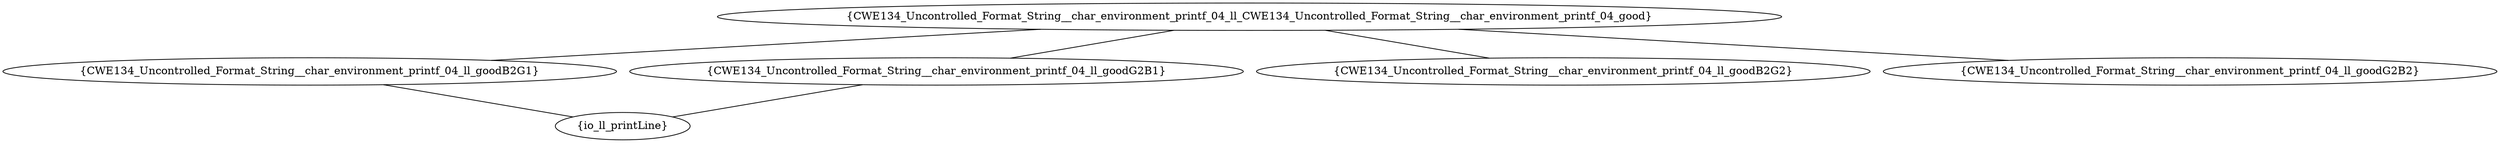 graph "cg graph" {
CWE134_Uncontrolled_Format_String__char_environment_printf_04_ll_goodB2G1 [label="{CWE134_Uncontrolled_Format_String__char_environment_printf_04_ll_goodB2G1}"];
io_ll_printLine [label="{io_ll_printLine}"];
CWE134_Uncontrolled_Format_String__char_environment_printf_04_ll_goodG2B1 [label="{CWE134_Uncontrolled_Format_String__char_environment_printf_04_ll_goodG2B1}"];
CWE134_Uncontrolled_Format_String__char_environment_printf_04_ll_CWE134_Uncontrolled_Format_String__char_environment_printf_04_good [label="{CWE134_Uncontrolled_Format_String__char_environment_printf_04_ll_CWE134_Uncontrolled_Format_String__char_environment_printf_04_good}"];
CWE134_Uncontrolled_Format_String__char_environment_printf_04_ll_goodB2G2 [label="{CWE134_Uncontrolled_Format_String__char_environment_printf_04_ll_goodB2G2}"];
CWE134_Uncontrolled_Format_String__char_environment_printf_04_ll_goodG2B2 [label="{CWE134_Uncontrolled_Format_String__char_environment_printf_04_ll_goodG2B2}"];
CWE134_Uncontrolled_Format_String__char_environment_printf_04_ll_goodB2G1 -- io_ll_printLine;
CWE134_Uncontrolled_Format_String__char_environment_printf_04_ll_goodG2B1 -- io_ll_printLine;
CWE134_Uncontrolled_Format_String__char_environment_printf_04_ll_CWE134_Uncontrolled_Format_String__char_environment_printf_04_good -- CWE134_Uncontrolled_Format_String__char_environment_printf_04_ll_goodB2G1;
CWE134_Uncontrolled_Format_String__char_environment_printf_04_ll_CWE134_Uncontrolled_Format_String__char_environment_printf_04_good -- CWE134_Uncontrolled_Format_String__char_environment_printf_04_ll_goodB2G2;
CWE134_Uncontrolled_Format_String__char_environment_printf_04_ll_CWE134_Uncontrolled_Format_String__char_environment_printf_04_good -- CWE134_Uncontrolled_Format_String__char_environment_printf_04_ll_goodG2B1;
CWE134_Uncontrolled_Format_String__char_environment_printf_04_ll_CWE134_Uncontrolled_Format_String__char_environment_printf_04_good -- CWE134_Uncontrolled_Format_String__char_environment_printf_04_ll_goodG2B2;
}
